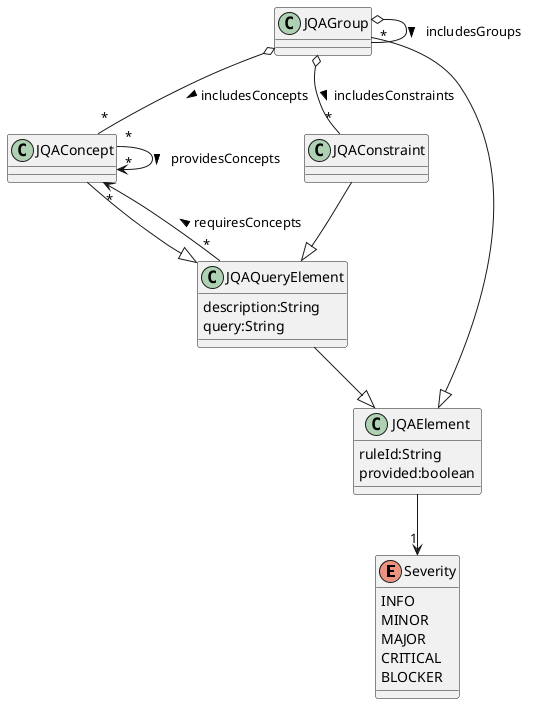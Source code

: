@startuml

enum Severity {
    INFO
    MINOR
    MAJOR
    CRITICAL
    BLOCKER
}

class JQAGroup
class JQAConcept
class JQAConstraint

class JQAElement {
    ruleId:String
    provided:boolean
}

class JQAQueryElement {
    description:String
    query:String
}

JQAGroup --|> JQAElement
JQAGroup o-- "*" JQAGroup : includesGroups >
JQAGroup o-- "*" JQAConcept : includesConcepts >
JQAGroup o-- "*" JQAConstraint : includesConstraints >
JQAConcept "*" --> "*" JQAConcept : providesConcepts >
JQAConcept --|> JQAQueryElement
JQAConstraint --|> JQAQueryElement
JQAQueryElement --|> JQAElement
JQAQueryElement "*" --> "*" JQAConcept : requiresConcepts >
JQAElement --> "1" Severity
@enduml
